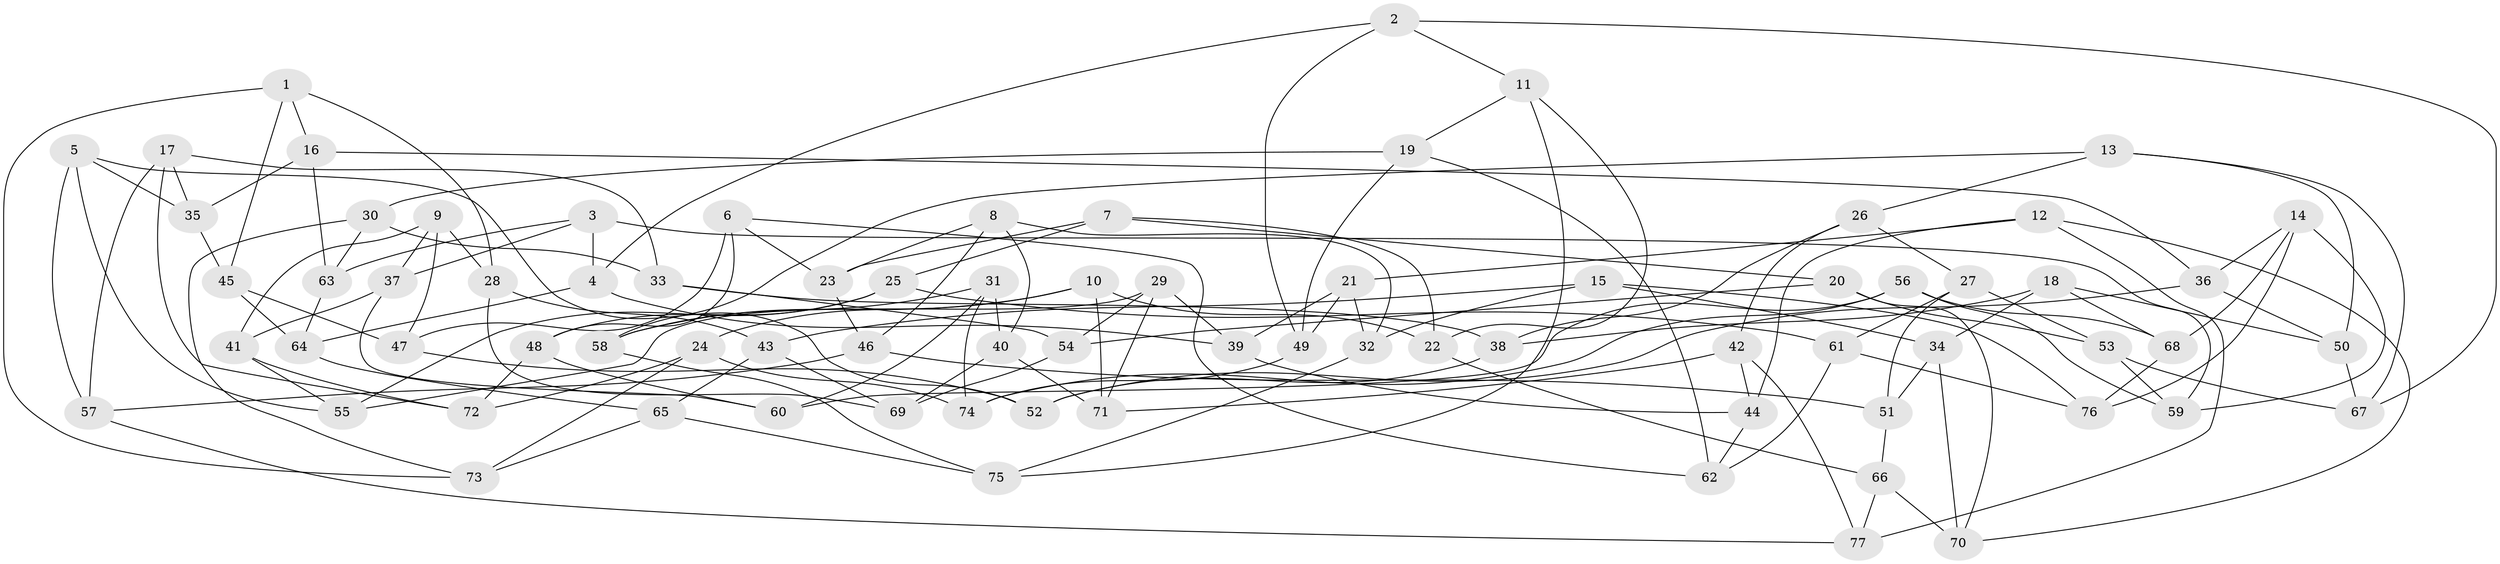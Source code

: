 // Generated by graph-tools (version 1.1) at 2025/57/03/09/25 04:57:01]
// undirected, 77 vertices, 154 edges
graph export_dot {
graph [start="1"]
  node [color=gray90,style=filled];
  1;
  2;
  3;
  4;
  5;
  6;
  7;
  8;
  9;
  10;
  11;
  12;
  13;
  14;
  15;
  16;
  17;
  18;
  19;
  20;
  21;
  22;
  23;
  24;
  25;
  26;
  27;
  28;
  29;
  30;
  31;
  32;
  33;
  34;
  35;
  36;
  37;
  38;
  39;
  40;
  41;
  42;
  43;
  44;
  45;
  46;
  47;
  48;
  49;
  50;
  51;
  52;
  53;
  54;
  55;
  56;
  57;
  58;
  59;
  60;
  61;
  62;
  63;
  64;
  65;
  66;
  67;
  68;
  69;
  70;
  71;
  72;
  73;
  74;
  75;
  76;
  77;
  1 -- 45;
  1 -- 16;
  1 -- 28;
  1 -- 73;
  2 -- 4;
  2 -- 67;
  2 -- 49;
  2 -- 11;
  3 -- 37;
  3 -- 59;
  3 -- 4;
  3 -- 63;
  4 -- 64;
  4 -- 39;
  5 -- 57;
  5 -- 35;
  5 -- 52;
  5 -- 55;
  6 -- 23;
  6 -- 47;
  6 -- 62;
  6 -- 48;
  7 -- 23;
  7 -- 20;
  7 -- 22;
  7 -- 25;
  8 -- 46;
  8 -- 32;
  8 -- 23;
  8 -- 40;
  9 -- 41;
  9 -- 28;
  9 -- 37;
  9 -- 47;
  10 -- 22;
  10 -- 71;
  10 -- 24;
  10 -- 58;
  11 -- 22;
  11 -- 75;
  11 -- 19;
  12 -- 77;
  12 -- 70;
  12 -- 21;
  12 -- 44;
  13 -- 26;
  13 -- 58;
  13 -- 50;
  13 -- 67;
  14 -- 68;
  14 -- 36;
  14 -- 59;
  14 -- 76;
  15 -- 32;
  15 -- 34;
  15 -- 76;
  15 -- 43;
  16 -- 35;
  16 -- 63;
  16 -- 36;
  17 -- 35;
  17 -- 57;
  17 -- 72;
  17 -- 33;
  18 -- 50;
  18 -- 34;
  18 -- 68;
  18 -- 38;
  19 -- 49;
  19 -- 30;
  19 -- 62;
  20 -- 70;
  20 -- 53;
  20 -- 54;
  21 -- 39;
  21 -- 32;
  21 -- 49;
  22 -- 66;
  23 -- 46;
  24 -- 72;
  24 -- 74;
  24 -- 73;
  25 -- 55;
  25 -- 61;
  25 -- 48;
  26 -- 42;
  26 -- 27;
  26 -- 38;
  27 -- 51;
  27 -- 53;
  27 -- 61;
  28 -- 69;
  28 -- 43;
  29 -- 39;
  29 -- 71;
  29 -- 54;
  29 -- 55;
  30 -- 63;
  30 -- 73;
  30 -- 33;
  31 -- 40;
  31 -- 74;
  31 -- 60;
  31 -- 58;
  32 -- 75;
  33 -- 54;
  33 -- 38;
  34 -- 51;
  34 -- 70;
  35 -- 45;
  36 -- 50;
  36 -- 52;
  37 -- 41;
  37 -- 60;
  38 -- 52;
  39 -- 44;
  40 -- 69;
  40 -- 71;
  41 -- 55;
  41 -- 72;
  42 -- 77;
  42 -- 44;
  42 -- 71;
  43 -- 69;
  43 -- 65;
  44 -- 62;
  45 -- 64;
  45 -- 47;
  46 -- 51;
  46 -- 57;
  47 -- 52;
  48 -- 60;
  48 -- 72;
  49 -- 74;
  50 -- 67;
  51 -- 66;
  53 -- 67;
  53 -- 59;
  54 -- 69;
  56 -- 74;
  56 -- 60;
  56 -- 59;
  56 -- 68;
  57 -- 77;
  58 -- 75;
  61 -- 62;
  61 -- 76;
  63 -- 64;
  64 -- 65;
  65 -- 75;
  65 -- 73;
  66 -- 70;
  66 -- 77;
  68 -- 76;
}
